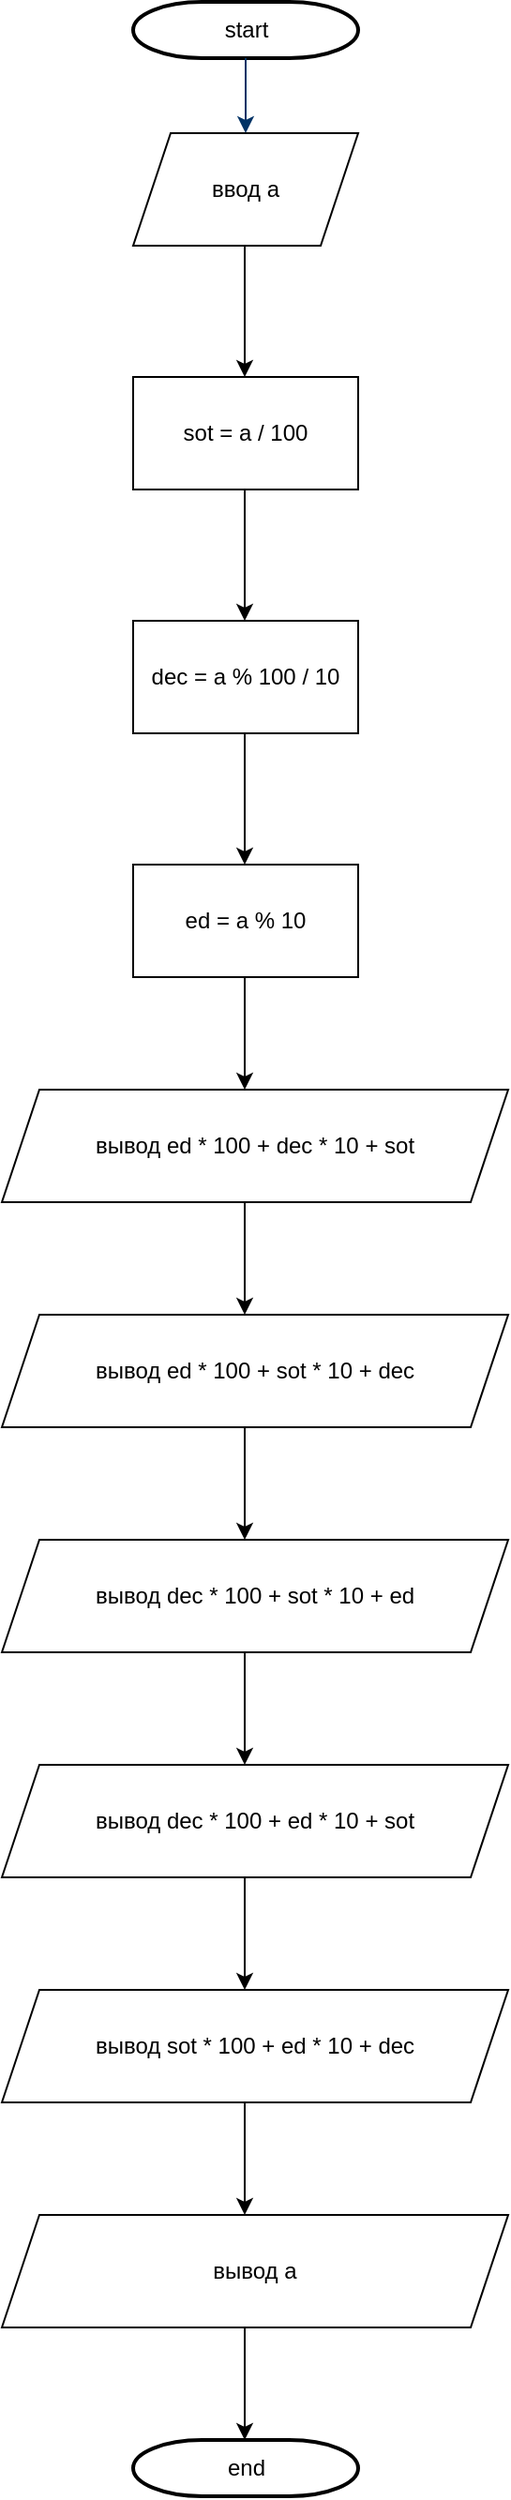 <mxfile version="24.7.16">
  <diagram id="6a731a19-8d31-9384-78a2-239565b7b9f0" name="Page-1">
    <mxGraphModel dx="1386" dy="791" grid="1" gridSize="10" guides="1" tooltips="1" connect="1" arrows="1" fold="1" page="1" pageScale="1" pageWidth="1169" pageHeight="827" background="none" math="0" shadow="0">
      <root>
        <mxCell id="0" />
        <mxCell id="1" parent="0" />
        <mxCell id="2" value="start" style="shape=mxgraph.flowchart.terminator;strokeWidth=2;gradientColor=none;gradientDirection=north;fontStyle=0;html=1;" parent="1" vertex="1">
          <mxGeometry x="260" y="60" width="120" height="30" as="geometry" />
        </mxCell>
        <mxCell id="7" style="fontStyle=1;strokeColor=#003366;strokeWidth=1;html=1;" parent="1" source="2" edge="1">
          <mxGeometry relative="1" as="geometry">
            <mxPoint x="320" y="130" as="targetPoint" />
          </mxGeometry>
        </mxCell>
        <mxCell id="40" value="end" style="shape=mxgraph.flowchart.terminator;strokeWidth=2;gradientColor=none;gradientDirection=north;fontStyle=0;html=1;" parent="1" vertex="1">
          <mxGeometry x="260" y="1360" width="120" height="30" as="geometry" />
        </mxCell>
        <mxCell id="OAwSjOkc7tIBtyKEKRf7-55" value="ввод a" style="shape=parallelogram;perimeter=parallelogramPerimeter;whiteSpace=wrap;html=1;fixedSize=1;" parent="1" vertex="1">
          <mxGeometry x="260" y="130" width="120" height="60" as="geometry" />
        </mxCell>
        <mxCell id="OAwSjOkc7tIBtyKEKRf7-56" value="" style="endArrow=classic;html=1;rounded=0;" parent="1" edge="1">
          <mxGeometry width="50" height="50" relative="1" as="geometry">
            <mxPoint x="319.5" y="190" as="sourcePoint" />
            <mxPoint x="319.5" y="260" as="targetPoint" />
          </mxGeometry>
        </mxCell>
        <mxCell id="OAwSjOkc7tIBtyKEKRf7-58" value="sot = a / 100" style="rounded=0;whiteSpace=wrap;html=1;" parent="1" vertex="1">
          <mxGeometry x="260" y="260" width="120" height="60" as="geometry" />
        </mxCell>
        <mxCell id="OAwSjOkc7tIBtyKEKRf7-59" value="" style="endArrow=classic;html=1;rounded=0;" parent="1" edge="1">
          <mxGeometry width="50" height="50" relative="1" as="geometry">
            <mxPoint x="319.5" y="320" as="sourcePoint" />
            <mxPoint x="319.5" y="390" as="targetPoint" />
          </mxGeometry>
        </mxCell>
        <mxCell id="OAwSjOkc7tIBtyKEKRf7-60" value="dec = a % 100 / 10" style="rounded=0;whiteSpace=wrap;html=1;" parent="1" vertex="1">
          <mxGeometry x="260" y="390" width="120" height="60" as="geometry" />
        </mxCell>
        <mxCell id="OAwSjOkc7tIBtyKEKRf7-61" value="" style="endArrow=classic;html=1;rounded=0;" parent="1" edge="1">
          <mxGeometry width="50" height="50" relative="1" as="geometry">
            <mxPoint x="319.5" y="450" as="sourcePoint" />
            <mxPoint x="319.5" y="520" as="targetPoint" />
          </mxGeometry>
        </mxCell>
        <mxCell id="OAwSjOkc7tIBtyKEKRf7-62" value="ed = a % 10" style="rounded=0;whiteSpace=wrap;html=1;" parent="1" vertex="1">
          <mxGeometry x="260" y="520" width="120" height="60" as="geometry" />
        </mxCell>
        <mxCell id="OAwSjOkc7tIBtyKEKRf7-63" value="" style="endArrow=classic;html=1;rounded=0;" parent="1" edge="1">
          <mxGeometry width="50" height="50" relative="1" as="geometry">
            <mxPoint x="319.5" y="580" as="sourcePoint" />
            <mxPoint x="319.5" y="640" as="targetPoint" />
          </mxGeometry>
        </mxCell>
        <mxCell id="OAwSjOkc7tIBtyKEKRf7-64" value="вывод&amp;nbsp;ed * 100 + dec * 10 + sot" style="shape=parallelogram;perimeter=parallelogramPerimeter;whiteSpace=wrap;html=1;fixedSize=1;" parent="1" vertex="1">
          <mxGeometry x="190" y="640" width="270" height="60" as="geometry" />
        </mxCell>
        <mxCell id="OAwSjOkc7tIBtyKEKRf7-65" value="" style="endArrow=classic;html=1;rounded=0;" parent="1" edge="1">
          <mxGeometry width="50" height="50" relative="1" as="geometry">
            <mxPoint x="319.5" y="700" as="sourcePoint" />
            <mxPoint x="319.5" y="760" as="targetPoint" />
          </mxGeometry>
        </mxCell>
        <mxCell id="OAwSjOkc7tIBtyKEKRf7-66" value="вывод ed * 100 + sot * 10 + dec" style="shape=parallelogram;perimeter=parallelogramPerimeter;whiteSpace=wrap;html=1;fixedSize=1;" parent="1" vertex="1">
          <mxGeometry x="190" y="760" width="270" height="60" as="geometry" />
        </mxCell>
        <mxCell id="OAwSjOkc7tIBtyKEKRf7-67" value="" style="endArrow=classic;html=1;rounded=0;" parent="1" edge="1">
          <mxGeometry width="50" height="50" relative="1" as="geometry">
            <mxPoint x="319.5" y="820" as="sourcePoint" />
            <mxPoint x="319.5" y="880" as="targetPoint" />
          </mxGeometry>
        </mxCell>
        <mxCell id="OAwSjOkc7tIBtyKEKRf7-68" value="вывод&amp;nbsp;dec * 100 + sot * 10 + ed" style="shape=parallelogram;perimeter=parallelogramPerimeter;whiteSpace=wrap;html=1;fixedSize=1;" parent="1" vertex="1">
          <mxGeometry x="190" y="880" width="270" height="60" as="geometry" />
        </mxCell>
        <mxCell id="OAwSjOkc7tIBtyKEKRf7-70" value="" style="endArrow=classic;html=1;rounded=0;" parent="1" edge="1">
          <mxGeometry width="50" height="50" relative="1" as="geometry">
            <mxPoint x="319.5" y="940" as="sourcePoint" />
            <mxPoint x="319.5" y="1000" as="targetPoint" />
          </mxGeometry>
        </mxCell>
        <mxCell id="OAwSjOkc7tIBtyKEKRf7-71" value="вывод&amp;nbsp;dec * 100 + ed * 10 + sot" style="shape=parallelogram;perimeter=parallelogramPerimeter;whiteSpace=wrap;html=1;fixedSize=1;" parent="1" vertex="1">
          <mxGeometry x="190" y="1000" width="270" height="60" as="geometry" />
        </mxCell>
        <mxCell id="OAwSjOkc7tIBtyKEKRf7-72" value="" style="endArrow=classic;html=1;rounded=0;" parent="1" edge="1">
          <mxGeometry width="50" height="50" relative="1" as="geometry">
            <mxPoint x="319.5" y="1060" as="sourcePoint" />
            <mxPoint x="319.5" y="1120" as="targetPoint" />
          </mxGeometry>
        </mxCell>
        <mxCell id="OAwSjOkc7tIBtyKEKRf7-73" value="вывод&amp;nbsp;sot * 100 + ed * 10 + dec" style="shape=parallelogram;perimeter=parallelogramPerimeter;whiteSpace=wrap;html=1;fixedSize=1;" parent="1" vertex="1">
          <mxGeometry x="190" y="1120" width="270" height="60" as="geometry" />
        </mxCell>
        <mxCell id="OAwSjOkc7tIBtyKEKRf7-74" value="" style="endArrow=classic;html=1;rounded=0;" parent="1" edge="1">
          <mxGeometry width="50" height="50" relative="1" as="geometry">
            <mxPoint x="319.5" y="1180" as="sourcePoint" />
            <mxPoint x="319.5" y="1240" as="targetPoint" />
          </mxGeometry>
        </mxCell>
        <mxCell id="OAwSjOkc7tIBtyKEKRf7-75" value="вывод&amp;nbsp;a" style="shape=parallelogram;perimeter=parallelogramPerimeter;whiteSpace=wrap;html=1;fixedSize=1;" parent="1" vertex="1">
          <mxGeometry x="190" y="1240" width="270" height="60" as="geometry" />
        </mxCell>
        <mxCell id="OAwSjOkc7tIBtyKEKRf7-76" value="" style="endArrow=classic;html=1;rounded=0;" parent="1" edge="1">
          <mxGeometry width="50" height="50" relative="1" as="geometry">
            <mxPoint x="319.5" y="1300" as="sourcePoint" />
            <mxPoint x="319.5" y="1360" as="targetPoint" />
          </mxGeometry>
        </mxCell>
      </root>
    </mxGraphModel>
  </diagram>
</mxfile>
